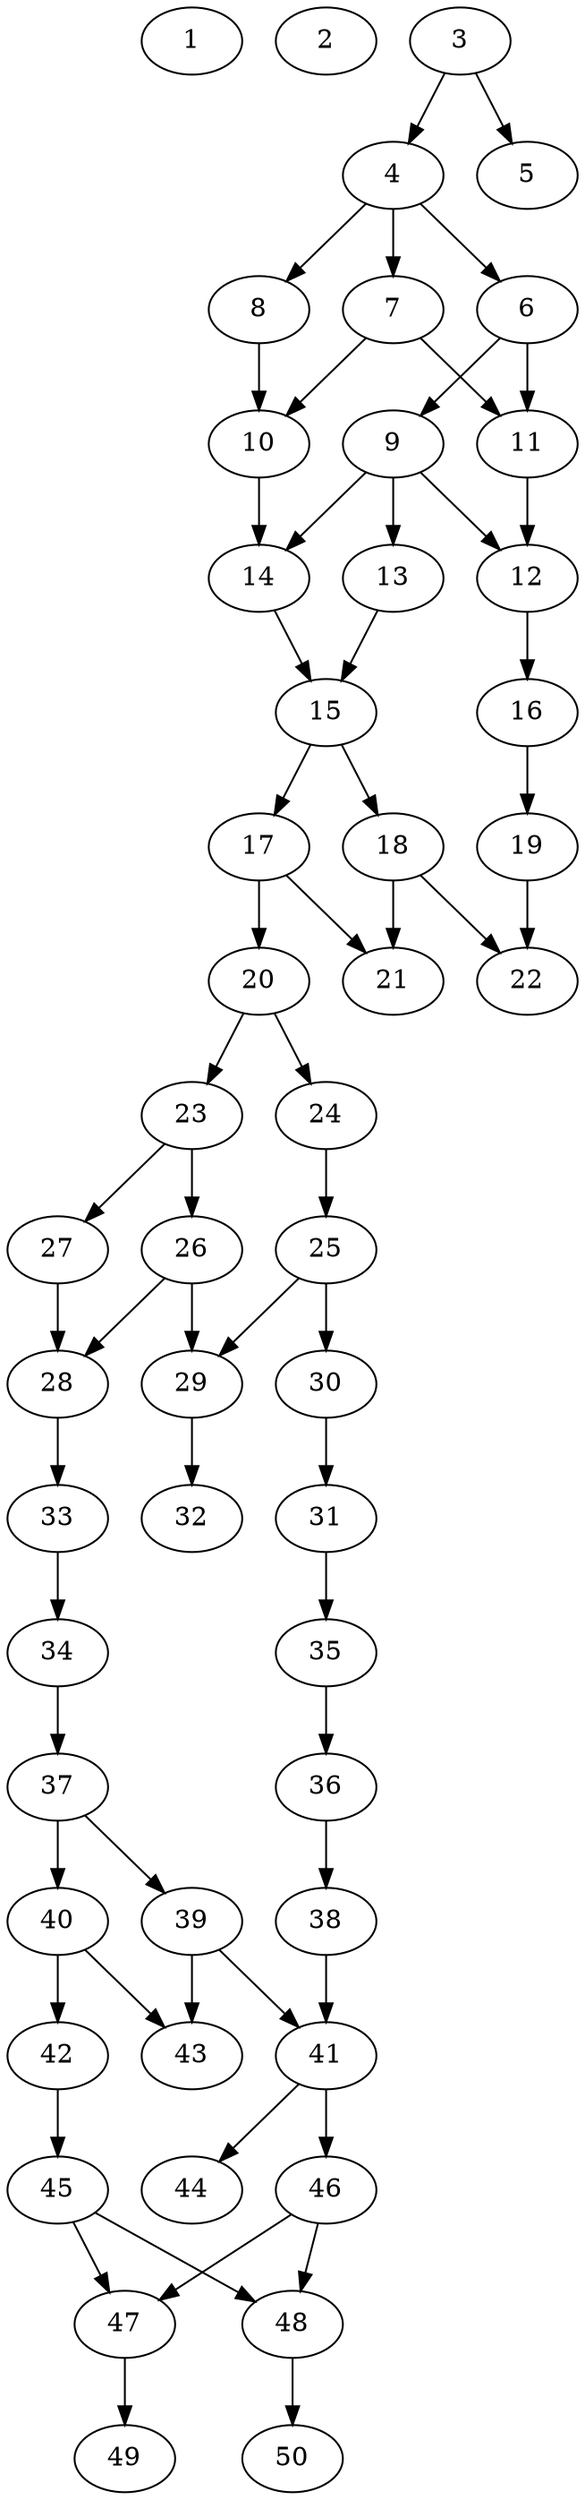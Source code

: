 // DAG automatically generated by daggen at Thu Oct  3 14:07:57 2019
// ./daggen --dot -n 50 --ccr 0.5 --fat 0.3 --regular 0.7 --density 0.5 --mindata 5242880 --maxdata 52428800 
digraph G {
  1 [size="16723968", alpha="0.20", expect_size="8361984"] 
  2 [size="26324992", alpha="0.15", expect_size="13162496"] 
  3 [size="77293568", alpha="0.18", expect_size="38646784"] 
  3 -> 4 [size ="38646784"]
  3 -> 5 [size ="38646784"]
  4 [size="33843200", alpha="0.14", expect_size="16921600"] 
  4 -> 6 [size ="16921600"]
  4 -> 7 [size ="16921600"]
  4 -> 8 [size ="16921600"]
  5 [size="27447296", alpha="0.14", expect_size="13723648"] 
  6 [size="13740032", alpha="0.16", expect_size="6870016"] 
  6 -> 9 [size ="6870016"]
  6 -> 11 [size ="6870016"]
  7 [size="68501504", alpha="0.05", expect_size="34250752"] 
  7 -> 10 [size ="34250752"]
  7 -> 11 [size ="34250752"]
  8 [size="57815040", alpha="0.18", expect_size="28907520"] 
  8 -> 10 [size ="28907520"]
  9 [size="59232256", alpha="0.17", expect_size="29616128"] 
  9 -> 12 [size ="29616128"]
  9 -> 13 [size ="29616128"]
  9 -> 14 [size ="29616128"]
  10 [size="23533568", alpha="0.04", expect_size="11766784"] 
  10 -> 14 [size ="11766784"]
  11 [size="40005632", alpha="0.16", expect_size="20002816"] 
  11 -> 12 [size ="20002816"]
  12 [size="39211008", alpha="0.09", expect_size="19605504"] 
  12 -> 16 [size ="19605504"]
  13 [size="14483456", alpha="0.15", expect_size="7241728"] 
  13 -> 15 [size ="7241728"]
  14 [size="97826816", alpha="0.17", expect_size="48913408"] 
  14 -> 15 [size ="48913408"]
  15 [size="69351424", alpha="0.04", expect_size="34675712"] 
  15 -> 17 [size ="34675712"]
  15 -> 18 [size ="34675712"]
  16 [size="40691712", alpha="0.10", expect_size="20345856"] 
  16 -> 19 [size ="20345856"]
  17 [size="22288384", alpha="0.15", expect_size="11144192"] 
  17 -> 20 [size ="11144192"]
  17 -> 21 [size ="11144192"]
  18 [size="45514752", alpha="0.14", expect_size="22757376"] 
  18 -> 21 [size ="22757376"]
  18 -> 22 [size ="22757376"]
  19 [size="37769216", alpha="0.00", expect_size="18884608"] 
  19 -> 22 [size ="18884608"]
  20 [size="25858048", alpha="0.16", expect_size="12929024"] 
  20 -> 23 [size ="12929024"]
  20 -> 24 [size ="12929024"]
  21 [size="45373440", alpha="0.14", expect_size="22686720"] 
  22 [size="28741632", alpha="0.15", expect_size="14370816"] 
  23 [size="69873664", alpha="0.10", expect_size="34936832"] 
  23 -> 26 [size ="34936832"]
  23 -> 27 [size ="34936832"]
  24 [size="48580608", alpha="0.10", expect_size="24290304"] 
  24 -> 25 [size ="24290304"]
  25 [size="35338240", alpha="0.13", expect_size="17669120"] 
  25 -> 29 [size ="17669120"]
  25 -> 30 [size ="17669120"]
  26 [size="52068352", alpha="0.18", expect_size="26034176"] 
  26 -> 28 [size ="26034176"]
  26 -> 29 [size ="26034176"]
  27 [size="98023424", alpha="0.14", expect_size="49011712"] 
  27 -> 28 [size ="49011712"]
  28 [size="73461760", alpha="0.01", expect_size="36730880"] 
  28 -> 33 [size ="36730880"]
  29 [size="47280128", alpha="0.18", expect_size="23640064"] 
  29 -> 32 [size ="23640064"]
  30 [size="48357376", alpha="0.17", expect_size="24178688"] 
  30 -> 31 [size ="24178688"]
  31 [size="31373312", alpha="0.03", expect_size="15686656"] 
  31 -> 35 [size ="15686656"]
  32 [size="96935936", alpha="0.15", expect_size="48467968"] 
  33 [size="72146944", alpha="0.08", expect_size="36073472"] 
  33 -> 34 [size ="36073472"]
  34 [size="23812096", alpha="0.19", expect_size="11906048"] 
  34 -> 37 [size ="11906048"]
  35 [size="69664768", alpha="0.03", expect_size="34832384"] 
  35 -> 36 [size ="34832384"]
  36 [size="37918720", alpha="0.13", expect_size="18959360"] 
  36 -> 38 [size ="18959360"]
  37 [size="26204160", alpha="0.06", expect_size="13102080"] 
  37 -> 39 [size ="13102080"]
  37 -> 40 [size ="13102080"]
  38 [size="92538880", alpha="0.06", expect_size="46269440"] 
  38 -> 41 [size ="46269440"]
  39 [size="95506432", alpha="0.12", expect_size="47753216"] 
  39 -> 41 [size ="47753216"]
  39 -> 43 [size ="47753216"]
  40 [size="83855360", alpha="0.02", expect_size="41927680"] 
  40 -> 42 [size ="41927680"]
  40 -> 43 [size ="41927680"]
  41 [size="70635520", alpha="0.18", expect_size="35317760"] 
  41 -> 44 [size ="35317760"]
  41 -> 46 [size ="35317760"]
  42 [size="85368832", alpha="0.19", expect_size="42684416"] 
  42 -> 45 [size ="42684416"]
  43 [size="62406656", alpha="0.12", expect_size="31203328"] 
  44 [size="100122624", alpha="0.13", expect_size="50061312"] 
  45 [size="97112064", alpha="0.19", expect_size="48556032"] 
  45 -> 47 [size ="48556032"]
  45 -> 48 [size ="48556032"]
  46 [size="17870848", alpha="0.14", expect_size="8935424"] 
  46 -> 47 [size ="8935424"]
  46 -> 48 [size ="8935424"]
  47 [size="81350656", alpha="0.08", expect_size="40675328"] 
  47 -> 49 [size ="40675328"]
  48 [size="16238592", alpha="0.15", expect_size="8119296"] 
  48 -> 50 [size ="8119296"]
  49 [size="46307328", alpha="0.10", expect_size="23153664"] 
  50 [size="104468480", alpha="0.13", expect_size="52234240"] 
}
